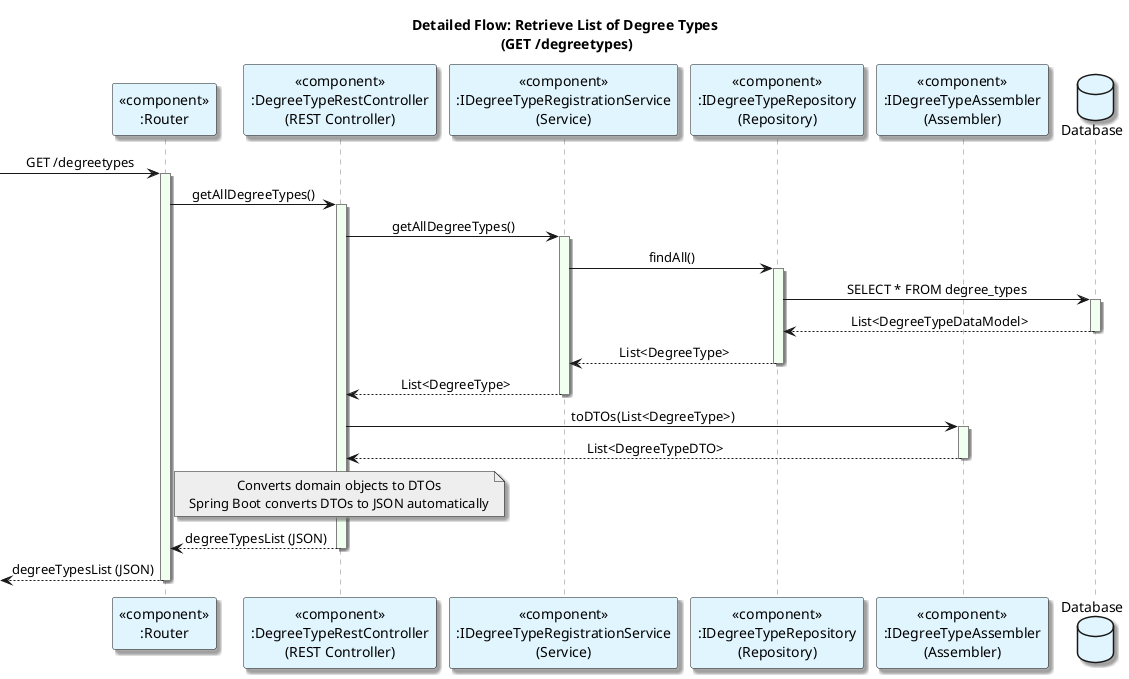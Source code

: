 @startuml
title Detailed Flow: Retrieve List of Degree Types \n(GET /degreetypes)

skinparam sequence {
    LifeLineBorderColor Grey
    LifeLineBackgroundColor HoneyDew
}
skinparam defaultTextAlignment center
skinparam shadowing true

participant "<<component>>\n:Router" as Router #E1F5FE
participant "<<component>>\n:DegreeTypeRestController\n(REST Controller)" as Controller #E1F5FE
participant "<<component>>\n:IDegreeTypeRegistrationService\n(Service)" as Service #E1F5FE
participant "<<component>>\n:IDegreeTypeRepository\n(Repository)" as Repository #E1F5FE
participant "<<component>>\n:IDegreeTypeAssembler\n(Assembler)" as Assembler #E1F5FE
database "Database" as DB #E1F5FE

-> Router: GET /degreetypes
activate Router

Router -> Controller: getAllDegreeTypes()
activate Controller

Controller -> Service: getAllDegreeTypes()
activate Service

Service -> Repository: findAll()
activate Repository

Repository -> DB: SELECT * FROM degree_types
activate DB

DB --> Repository: List<DegreeTypeDataModel>
deactivate DB

Repository --> Service: List<DegreeType>
deactivate Repository

Service --> Controller: List<DegreeType>
deactivate Service

Controller -> Assembler: toDTOs(List<DegreeType>)
activate Assembler

Assembler --> Controller: List<DegreeTypeDTO>
deactivate Assembler

note over Controller #EEEEEE
Converts domain objects to DTOs
Spring Boot converts DTOs to JSON automatically
end note

Controller --> Router: degreeTypesList (JSON)
deactivate Controller

<-- Router: degreeTypesList (JSON)
deactivate Router

@enduml
